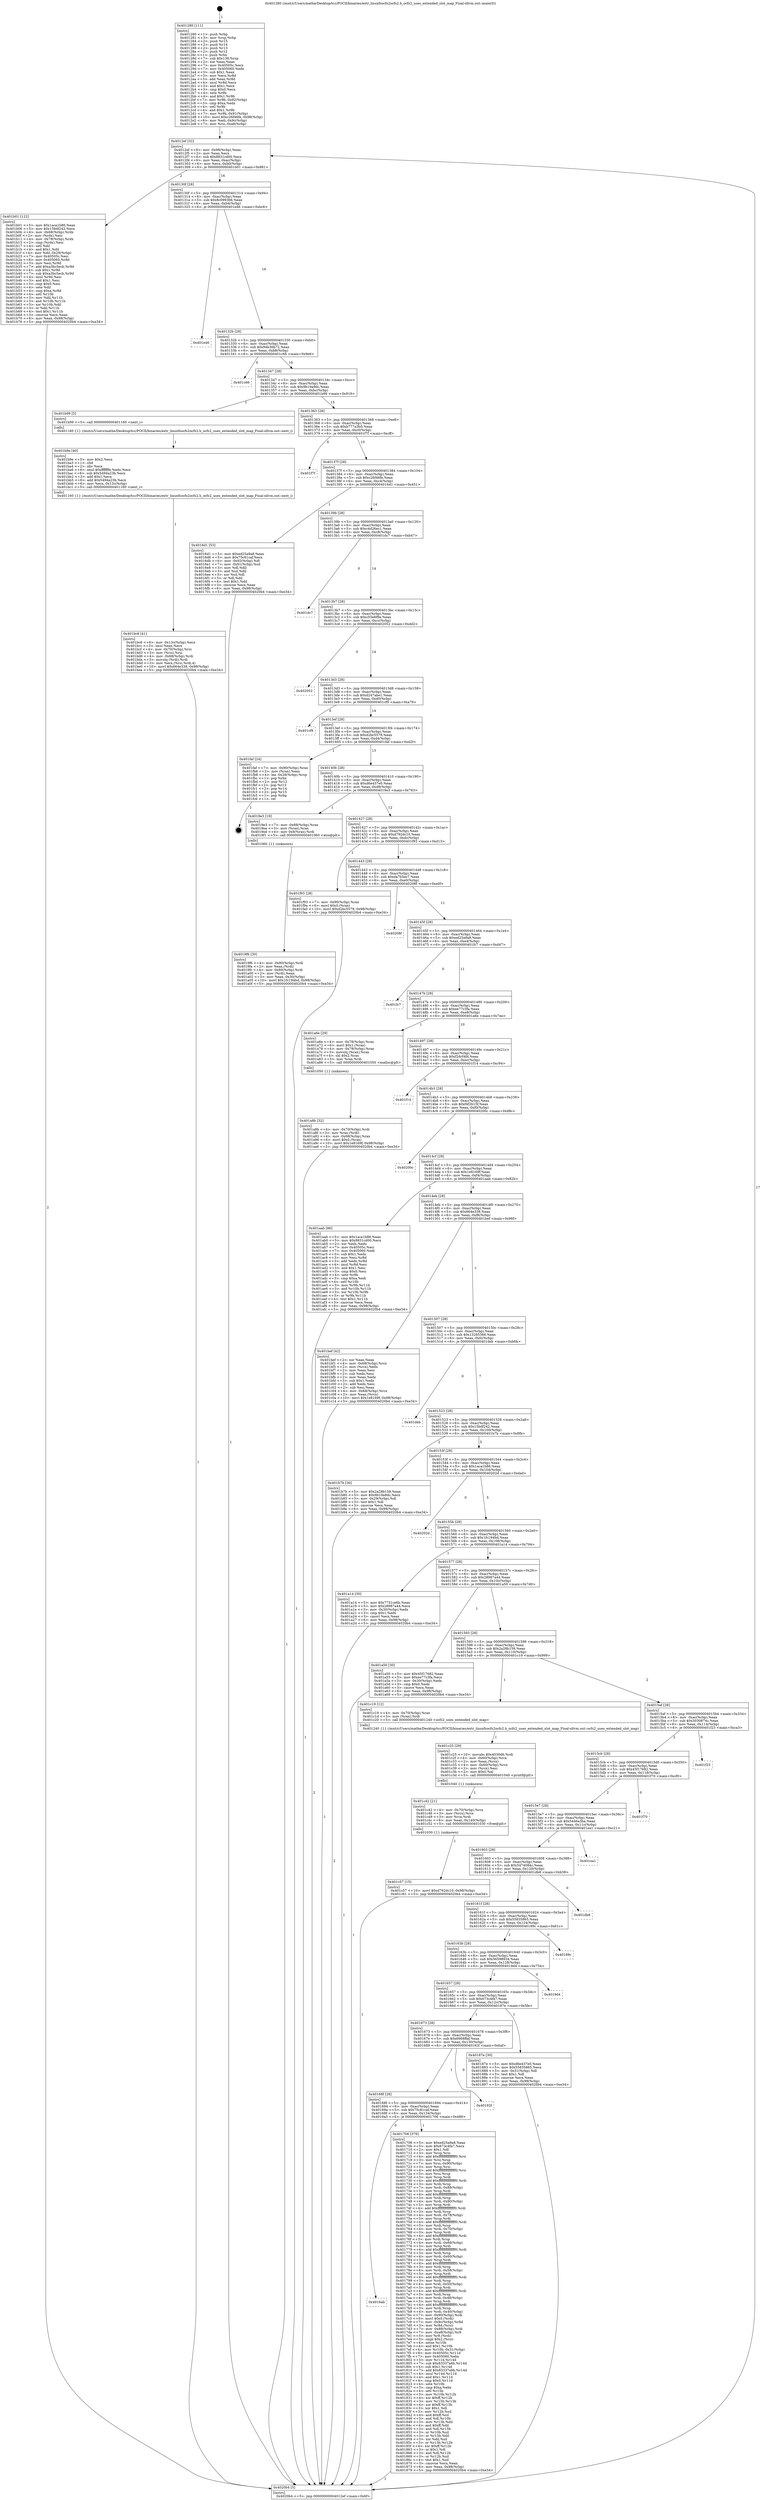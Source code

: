 digraph "0x401280" {
  label = "0x401280 (/mnt/c/Users/mathe/Desktop/tcc/POCII/binaries/extr_linuxfsocfs2ocfs2.h_ocfs2_uses_extended_slot_map_Final-ollvm.out::main(0))"
  labelloc = "t"
  node[shape=record]

  Entry [label="",width=0.3,height=0.3,shape=circle,fillcolor=black,style=filled]
  "0x4012ef" [label="{
     0x4012ef [32]\l
     | [instrs]\l
     &nbsp;&nbsp;0x4012ef \<+6\>: mov -0x98(%rbp),%eax\l
     &nbsp;&nbsp;0x4012f5 \<+2\>: mov %eax,%ecx\l
     &nbsp;&nbsp;0x4012f7 \<+6\>: sub $0x8831cd00,%ecx\l
     &nbsp;&nbsp;0x4012fd \<+6\>: mov %eax,-0xac(%rbp)\l
     &nbsp;&nbsp;0x401303 \<+6\>: mov %ecx,-0xb0(%rbp)\l
     &nbsp;&nbsp;0x401309 \<+6\>: je 0000000000401b01 \<main+0x881\>\l
  }"]
  "0x401b01" [label="{
     0x401b01 [122]\l
     | [instrs]\l
     &nbsp;&nbsp;0x401b01 \<+5\>: mov $0x1aca1b86,%eax\l
     &nbsp;&nbsp;0x401b06 \<+5\>: mov $0x15bdf242,%ecx\l
     &nbsp;&nbsp;0x401b0b \<+4\>: mov -0x68(%rbp),%rdx\l
     &nbsp;&nbsp;0x401b0f \<+2\>: mov (%rdx),%esi\l
     &nbsp;&nbsp;0x401b11 \<+4\>: mov -0x78(%rbp),%rdx\l
     &nbsp;&nbsp;0x401b15 \<+2\>: cmp (%rdx),%esi\l
     &nbsp;&nbsp;0x401b17 \<+4\>: setl %dil\l
     &nbsp;&nbsp;0x401b1b \<+4\>: and $0x1,%dil\l
     &nbsp;&nbsp;0x401b1f \<+4\>: mov %dil,-0x29(%rbp)\l
     &nbsp;&nbsp;0x401b23 \<+7\>: mov 0x40505c,%esi\l
     &nbsp;&nbsp;0x401b2a \<+8\>: mov 0x405060,%r8d\l
     &nbsp;&nbsp;0x401b32 \<+3\>: mov %esi,%r9d\l
     &nbsp;&nbsp;0x401b35 \<+7\>: add $0xa3bc5ecb,%r9d\l
     &nbsp;&nbsp;0x401b3c \<+4\>: sub $0x1,%r9d\l
     &nbsp;&nbsp;0x401b40 \<+7\>: sub $0xa3bc5ecb,%r9d\l
     &nbsp;&nbsp;0x401b47 \<+4\>: imul %r9d,%esi\l
     &nbsp;&nbsp;0x401b4b \<+3\>: and $0x1,%esi\l
     &nbsp;&nbsp;0x401b4e \<+3\>: cmp $0x0,%esi\l
     &nbsp;&nbsp;0x401b51 \<+4\>: sete %dil\l
     &nbsp;&nbsp;0x401b55 \<+4\>: cmp $0xa,%r8d\l
     &nbsp;&nbsp;0x401b59 \<+4\>: setl %r10b\l
     &nbsp;&nbsp;0x401b5d \<+3\>: mov %dil,%r11b\l
     &nbsp;&nbsp;0x401b60 \<+3\>: and %r10b,%r11b\l
     &nbsp;&nbsp;0x401b63 \<+3\>: xor %r10b,%dil\l
     &nbsp;&nbsp;0x401b66 \<+3\>: or %dil,%r11b\l
     &nbsp;&nbsp;0x401b69 \<+4\>: test $0x1,%r11b\l
     &nbsp;&nbsp;0x401b6d \<+3\>: cmovne %ecx,%eax\l
     &nbsp;&nbsp;0x401b70 \<+6\>: mov %eax,-0x98(%rbp)\l
     &nbsp;&nbsp;0x401b76 \<+5\>: jmp 00000000004020b4 \<main+0xe34\>\l
  }"]
  "0x40130f" [label="{
     0x40130f [28]\l
     | [instrs]\l
     &nbsp;&nbsp;0x40130f \<+5\>: jmp 0000000000401314 \<main+0x94\>\l
     &nbsp;&nbsp;0x401314 \<+6\>: mov -0xac(%rbp),%eax\l
     &nbsp;&nbsp;0x40131a \<+5\>: sub $0x8c099366,%eax\l
     &nbsp;&nbsp;0x40131f \<+6\>: mov %eax,-0xb4(%rbp)\l
     &nbsp;&nbsp;0x401325 \<+6\>: je 0000000000401e46 \<main+0xbc6\>\l
  }"]
  Exit [label="",width=0.3,height=0.3,shape=circle,fillcolor=black,style=filled,peripheries=2]
  "0x401e46" [label="{
     0x401e46\l
  }", style=dashed]
  "0x40132b" [label="{
     0x40132b [28]\l
     | [instrs]\l
     &nbsp;&nbsp;0x40132b \<+5\>: jmp 0000000000401330 \<main+0xb0\>\l
     &nbsp;&nbsp;0x401330 \<+6\>: mov -0xac(%rbp),%eax\l
     &nbsp;&nbsp;0x401336 \<+5\>: sub $0x94b36b72,%eax\l
     &nbsp;&nbsp;0x40133b \<+6\>: mov %eax,-0xb8(%rbp)\l
     &nbsp;&nbsp;0x401341 \<+6\>: je 0000000000401c66 \<main+0x9e6\>\l
  }"]
  "0x401c57" [label="{
     0x401c57 [15]\l
     | [instrs]\l
     &nbsp;&nbsp;0x401c57 \<+10\>: movl $0xd792dc10,-0x98(%rbp)\l
     &nbsp;&nbsp;0x401c61 \<+5\>: jmp 00000000004020b4 \<main+0xe34\>\l
  }"]
  "0x401c66" [label="{
     0x401c66\l
  }", style=dashed]
  "0x401347" [label="{
     0x401347 [28]\l
     | [instrs]\l
     &nbsp;&nbsp;0x401347 \<+5\>: jmp 000000000040134c \<main+0xcc\>\l
     &nbsp;&nbsp;0x40134c \<+6\>: mov -0xac(%rbp),%eax\l
     &nbsp;&nbsp;0x401352 \<+5\>: sub $0x9b19a9dc,%eax\l
     &nbsp;&nbsp;0x401357 \<+6\>: mov %eax,-0xbc(%rbp)\l
     &nbsp;&nbsp;0x40135d \<+6\>: je 0000000000401b99 \<main+0x919\>\l
  }"]
  "0x401c42" [label="{
     0x401c42 [21]\l
     | [instrs]\l
     &nbsp;&nbsp;0x401c42 \<+4\>: mov -0x70(%rbp),%rcx\l
     &nbsp;&nbsp;0x401c46 \<+3\>: mov (%rcx),%rcx\l
     &nbsp;&nbsp;0x401c49 \<+3\>: mov %rcx,%rdi\l
     &nbsp;&nbsp;0x401c4c \<+6\>: mov %eax,-0x140(%rbp)\l
     &nbsp;&nbsp;0x401c52 \<+5\>: call 0000000000401030 \<free@plt\>\l
     | [calls]\l
     &nbsp;&nbsp;0x401030 \{1\} (unknown)\l
  }"]
  "0x401b99" [label="{
     0x401b99 [5]\l
     | [instrs]\l
     &nbsp;&nbsp;0x401b99 \<+5\>: call 0000000000401160 \<next_i\>\l
     | [calls]\l
     &nbsp;&nbsp;0x401160 \{1\} (/mnt/c/Users/mathe/Desktop/tcc/POCII/binaries/extr_linuxfsocfs2ocfs2.h_ocfs2_uses_extended_slot_map_Final-ollvm.out::next_i)\l
  }"]
  "0x401363" [label="{
     0x401363 [28]\l
     | [instrs]\l
     &nbsp;&nbsp;0x401363 \<+5\>: jmp 0000000000401368 \<main+0xe8\>\l
     &nbsp;&nbsp;0x401368 \<+6\>: mov -0xac(%rbp),%eax\l
     &nbsp;&nbsp;0x40136e \<+5\>: sub $0xb777a3b0,%eax\l
     &nbsp;&nbsp;0x401373 \<+6\>: mov %eax,-0xc0(%rbp)\l
     &nbsp;&nbsp;0x401379 \<+6\>: je 0000000000401f7f \<main+0xcff\>\l
  }"]
  "0x401c25" [label="{
     0x401c25 [29]\l
     | [instrs]\l
     &nbsp;&nbsp;0x401c25 \<+10\>: movabs $0x4030d6,%rdi\l
     &nbsp;&nbsp;0x401c2f \<+4\>: mov -0x60(%rbp),%rcx\l
     &nbsp;&nbsp;0x401c33 \<+2\>: mov %eax,(%rcx)\l
     &nbsp;&nbsp;0x401c35 \<+4\>: mov -0x60(%rbp),%rcx\l
     &nbsp;&nbsp;0x401c39 \<+2\>: mov (%rcx),%esi\l
     &nbsp;&nbsp;0x401c3b \<+2\>: mov $0x0,%al\l
     &nbsp;&nbsp;0x401c3d \<+5\>: call 0000000000401040 \<printf@plt\>\l
     | [calls]\l
     &nbsp;&nbsp;0x401040 \{1\} (unknown)\l
  }"]
  "0x401f7f" [label="{
     0x401f7f\l
  }", style=dashed]
  "0x40137f" [label="{
     0x40137f [28]\l
     | [instrs]\l
     &nbsp;&nbsp;0x40137f \<+5\>: jmp 0000000000401384 \<main+0x104\>\l
     &nbsp;&nbsp;0x401384 \<+6\>: mov -0xac(%rbp),%eax\l
     &nbsp;&nbsp;0x40138a \<+5\>: sub $0xc26f46fe,%eax\l
     &nbsp;&nbsp;0x40138f \<+6\>: mov %eax,-0xc4(%rbp)\l
     &nbsp;&nbsp;0x401395 \<+6\>: je 00000000004016d1 \<main+0x451\>\l
  }"]
  "0x401bc6" [label="{
     0x401bc6 [41]\l
     | [instrs]\l
     &nbsp;&nbsp;0x401bc6 \<+6\>: mov -0x13c(%rbp),%ecx\l
     &nbsp;&nbsp;0x401bcc \<+3\>: imul %eax,%ecx\l
     &nbsp;&nbsp;0x401bcf \<+4\>: mov -0x70(%rbp),%rsi\l
     &nbsp;&nbsp;0x401bd3 \<+3\>: mov (%rsi),%rsi\l
     &nbsp;&nbsp;0x401bd6 \<+4\>: mov -0x68(%rbp),%rdi\l
     &nbsp;&nbsp;0x401bda \<+3\>: movslq (%rdi),%rdi\l
     &nbsp;&nbsp;0x401bdd \<+3\>: mov %ecx,(%rsi,%rdi,4)\l
     &nbsp;&nbsp;0x401be0 \<+10\>: movl $0x664e338,-0x98(%rbp)\l
     &nbsp;&nbsp;0x401bea \<+5\>: jmp 00000000004020b4 \<main+0xe34\>\l
  }"]
  "0x4016d1" [label="{
     0x4016d1 [53]\l
     | [instrs]\l
     &nbsp;&nbsp;0x4016d1 \<+5\>: mov $0xed25a9a8,%eax\l
     &nbsp;&nbsp;0x4016d6 \<+5\>: mov $0x75c81caf,%ecx\l
     &nbsp;&nbsp;0x4016db \<+6\>: mov -0x92(%rbp),%dl\l
     &nbsp;&nbsp;0x4016e1 \<+7\>: mov -0x91(%rbp),%sil\l
     &nbsp;&nbsp;0x4016e8 \<+3\>: mov %dl,%dil\l
     &nbsp;&nbsp;0x4016eb \<+3\>: and %sil,%dil\l
     &nbsp;&nbsp;0x4016ee \<+3\>: xor %sil,%dl\l
     &nbsp;&nbsp;0x4016f1 \<+3\>: or %dl,%dil\l
     &nbsp;&nbsp;0x4016f4 \<+4\>: test $0x1,%dil\l
     &nbsp;&nbsp;0x4016f8 \<+3\>: cmovne %ecx,%eax\l
     &nbsp;&nbsp;0x4016fb \<+6\>: mov %eax,-0x98(%rbp)\l
     &nbsp;&nbsp;0x401701 \<+5\>: jmp 00000000004020b4 \<main+0xe34\>\l
  }"]
  "0x40139b" [label="{
     0x40139b [28]\l
     | [instrs]\l
     &nbsp;&nbsp;0x40139b \<+5\>: jmp 00000000004013a0 \<main+0x120\>\l
     &nbsp;&nbsp;0x4013a0 \<+6\>: mov -0xac(%rbp),%eax\l
     &nbsp;&nbsp;0x4013a6 \<+5\>: sub $0xc4d26ec1,%eax\l
     &nbsp;&nbsp;0x4013ab \<+6\>: mov %eax,-0xc8(%rbp)\l
     &nbsp;&nbsp;0x4013b1 \<+6\>: je 0000000000401dc7 \<main+0xb47\>\l
  }"]
  "0x4020b4" [label="{
     0x4020b4 [5]\l
     | [instrs]\l
     &nbsp;&nbsp;0x4020b4 \<+5\>: jmp 00000000004012ef \<main+0x6f\>\l
  }"]
  "0x401280" [label="{
     0x401280 [111]\l
     | [instrs]\l
     &nbsp;&nbsp;0x401280 \<+1\>: push %rbp\l
     &nbsp;&nbsp;0x401281 \<+3\>: mov %rsp,%rbp\l
     &nbsp;&nbsp;0x401284 \<+2\>: push %r15\l
     &nbsp;&nbsp;0x401286 \<+2\>: push %r14\l
     &nbsp;&nbsp;0x401288 \<+2\>: push %r13\l
     &nbsp;&nbsp;0x40128a \<+2\>: push %r12\l
     &nbsp;&nbsp;0x40128c \<+1\>: push %rbx\l
     &nbsp;&nbsp;0x40128d \<+7\>: sub $0x138,%rsp\l
     &nbsp;&nbsp;0x401294 \<+2\>: xor %eax,%eax\l
     &nbsp;&nbsp;0x401296 \<+7\>: mov 0x40505c,%ecx\l
     &nbsp;&nbsp;0x40129d \<+7\>: mov 0x405060,%edx\l
     &nbsp;&nbsp;0x4012a4 \<+3\>: sub $0x1,%eax\l
     &nbsp;&nbsp;0x4012a7 \<+3\>: mov %ecx,%r8d\l
     &nbsp;&nbsp;0x4012aa \<+3\>: add %eax,%r8d\l
     &nbsp;&nbsp;0x4012ad \<+4\>: imul %r8d,%ecx\l
     &nbsp;&nbsp;0x4012b1 \<+3\>: and $0x1,%ecx\l
     &nbsp;&nbsp;0x4012b4 \<+3\>: cmp $0x0,%ecx\l
     &nbsp;&nbsp;0x4012b7 \<+4\>: sete %r9b\l
     &nbsp;&nbsp;0x4012bb \<+4\>: and $0x1,%r9b\l
     &nbsp;&nbsp;0x4012bf \<+7\>: mov %r9b,-0x92(%rbp)\l
     &nbsp;&nbsp;0x4012c6 \<+3\>: cmp $0xa,%edx\l
     &nbsp;&nbsp;0x4012c9 \<+4\>: setl %r9b\l
     &nbsp;&nbsp;0x4012cd \<+4\>: and $0x1,%r9b\l
     &nbsp;&nbsp;0x4012d1 \<+7\>: mov %r9b,-0x91(%rbp)\l
     &nbsp;&nbsp;0x4012d8 \<+10\>: movl $0xc26f46fe,-0x98(%rbp)\l
     &nbsp;&nbsp;0x4012e2 \<+6\>: mov %edi,-0x9c(%rbp)\l
     &nbsp;&nbsp;0x4012e8 \<+7\>: mov %rsi,-0xa8(%rbp)\l
  }"]
  "0x401b9e" [label="{
     0x401b9e [40]\l
     | [instrs]\l
     &nbsp;&nbsp;0x401b9e \<+5\>: mov $0x2,%ecx\l
     &nbsp;&nbsp;0x401ba3 \<+1\>: cltd\l
     &nbsp;&nbsp;0x401ba4 \<+2\>: idiv %ecx\l
     &nbsp;&nbsp;0x401ba6 \<+6\>: imul $0xfffffffe,%edx,%ecx\l
     &nbsp;&nbsp;0x401bac \<+6\>: sub $0x5494a23b,%ecx\l
     &nbsp;&nbsp;0x401bb2 \<+3\>: add $0x1,%ecx\l
     &nbsp;&nbsp;0x401bb5 \<+6\>: add $0x5494a23b,%ecx\l
     &nbsp;&nbsp;0x401bbb \<+6\>: mov %ecx,-0x13c(%rbp)\l
     &nbsp;&nbsp;0x401bc1 \<+5\>: call 0000000000401160 \<next_i\>\l
     | [calls]\l
     &nbsp;&nbsp;0x401160 \{1\} (/mnt/c/Users/mathe/Desktop/tcc/POCII/binaries/extr_linuxfsocfs2ocfs2.h_ocfs2_uses_extended_slot_map_Final-ollvm.out::next_i)\l
  }"]
  "0x401dc7" [label="{
     0x401dc7\l
  }", style=dashed]
  "0x4013b7" [label="{
     0x4013b7 [28]\l
     | [instrs]\l
     &nbsp;&nbsp;0x4013b7 \<+5\>: jmp 00000000004013bc \<main+0x13c\>\l
     &nbsp;&nbsp;0x4013bc \<+6\>: mov -0xac(%rbp),%eax\l
     &nbsp;&nbsp;0x4013c2 \<+5\>: sub $0xc55e6f9e,%eax\l
     &nbsp;&nbsp;0x4013c7 \<+6\>: mov %eax,-0xcc(%rbp)\l
     &nbsp;&nbsp;0x4013cd \<+6\>: je 0000000000402052 \<main+0xdd2\>\l
  }"]
  "0x401a8b" [label="{
     0x401a8b [32]\l
     | [instrs]\l
     &nbsp;&nbsp;0x401a8b \<+4\>: mov -0x70(%rbp),%rdi\l
     &nbsp;&nbsp;0x401a8f \<+3\>: mov %rax,(%rdi)\l
     &nbsp;&nbsp;0x401a92 \<+4\>: mov -0x68(%rbp),%rax\l
     &nbsp;&nbsp;0x401a96 \<+6\>: movl $0x0,(%rax)\l
     &nbsp;&nbsp;0x401a9c \<+10\>: movl $0x1e8169f,-0x98(%rbp)\l
     &nbsp;&nbsp;0x401aa6 \<+5\>: jmp 00000000004020b4 \<main+0xe34\>\l
  }"]
  "0x402052" [label="{
     0x402052\l
  }", style=dashed]
  "0x4013d3" [label="{
     0x4013d3 [28]\l
     | [instrs]\l
     &nbsp;&nbsp;0x4013d3 \<+5\>: jmp 00000000004013d8 \<main+0x158\>\l
     &nbsp;&nbsp;0x4013d8 \<+6\>: mov -0xac(%rbp),%eax\l
     &nbsp;&nbsp;0x4013de \<+5\>: sub $0xd247abe1,%eax\l
     &nbsp;&nbsp;0x4013e3 \<+6\>: mov %eax,-0xd0(%rbp)\l
     &nbsp;&nbsp;0x4013e9 \<+6\>: je 0000000000401cf9 \<main+0xa79\>\l
  }"]
  "0x4019f6" [label="{
     0x4019f6 [30]\l
     | [instrs]\l
     &nbsp;&nbsp;0x4019f6 \<+4\>: mov -0x80(%rbp),%rdi\l
     &nbsp;&nbsp;0x4019fa \<+2\>: mov %eax,(%rdi)\l
     &nbsp;&nbsp;0x4019fc \<+4\>: mov -0x80(%rbp),%rdi\l
     &nbsp;&nbsp;0x401a00 \<+2\>: mov (%rdi),%eax\l
     &nbsp;&nbsp;0x401a02 \<+3\>: mov %eax,-0x30(%rbp)\l
     &nbsp;&nbsp;0x401a05 \<+10\>: movl $0x1fc194bd,-0x98(%rbp)\l
     &nbsp;&nbsp;0x401a0f \<+5\>: jmp 00000000004020b4 \<main+0xe34\>\l
  }"]
  "0x401cf9" [label="{
     0x401cf9\l
  }", style=dashed]
  "0x4013ef" [label="{
     0x4013ef [28]\l
     | [instrs]\l
     &nbsp;&nbsp;0x4013ef \<+5\>: jmp 00000000004013f4 \<main+0x174\>\l
     &nbsp;&nbsp;0x4013f4 \<+6\>: mov -0xac(%rbp),%eax\l
     &nbsp;&nbsp;0x4013fa \<+5\>: sub $0xd2bc5579,%eax\l
     &nbsp;&nbsp;0x4013ff \<+6\>: mov %eax,-0xd4(%rbp)\l
     &nbsp;&nbsp;0x401405 \<+6\>: je 0000000000401faf \<main+0xd2f\>\l
  }"]
  "0x4016ab" [label="{
     0x4016ab\l
  }", style=dashed]
  "0x401faf" [label="{
     0x401faf [24]\l
     | [instrs]\l
     &nbsp;&nbsp;0x401faf \<+7\>: mov -0x90(%rbp),%rax\l
     &nbsp;&nbsp;0x401fb6 \<+2\>: mov (%rax),%eax\l
     &nbsp;&nbsp;0x401fb8 \<+4\>: lea -0x28(%rbp),%rsp\l
     &nbsp;&nbsp;0x401fbc \<+1\>: pop %rbx\l
     &nbsp;&nbsp;0x401fbd \<+2\>: pop %r12\l
     &nbsp;&nbsp;0x401fbf \<+2\>: pop %r13\l
     &nbsp;&nbsp;0x401fc1 \<+2\>: pop %r14\l
     &nbsp;&nbsp;0x401fc3 \<+2\>: pop %r15\l
     &nbsp;&nbsp;0x401fc5 \<+1\>: pop %rbp\l
     &nbsp;&nbsp;0x401fc6 \<+1\>: ret\l
  }"]
  "0x40140b" [label="{
     0x40140b [28]\l
     | [instrs]\l
     &nbsp;&nbsp;0x40140b \<+5\>: jmp 0000000000401410 \<main+0x190\>\l
     &nbsp;&nbsp;0x401410 \<+6\>: mov -0xac(%rbp),%eax\l
     &nbsp;&nbsp;0x401416 \<+5\>: sub $0xd6e437e0,%eax\l
     &nbsp;&nbsp;0x40141b \<+6\>: mov %eax,-0xd8(%rbp)\l
     &nbsp;&nbsp;0x401421 \<+6\>: je 00000000004019e3 \<main+0x763\>\l
  }"]
  "0x401706" [label="{
     0x401706 [376]\l
     | [instrs]\l
     &nbsp;&nbsp;0x401706 \<+5\>: mov $0xed25a9a8,%eax\l
     &nbsp;&nbsp;0x40170b \<+5\>: mov $0x673c4fa7,%ecx\l
     &nbsp;&nbsp;0x401710 \<+2\>: mov $0x1,%dl\l
     &nbsp;&nbsp;0x401712 \<+3\>: mov %rsp,%rsi\l
     &nbsp;&nbsp;0x401715 \<+4\>: add $0xfffffffffffffff0,%rsi\l
     &nbsp;&nbsp;0x401719 \<+3\>: mov %rsi,%rsp\l
     &nbsp;&nbsp;0x40171c \<+7\>: mov %rsi,-0x90(%rbp)\l
     &nbsp;&nbsp;0x401723 \<+3\>: mov %rsp,%rsi\l
     &nbsp;&nbsp;0x401726 \<+4\>: add $0xfffffffffffffff0,%rsi\l
     &nbsp;&nbsp;0x40172a \<+3\>: mov %rsi,%rsp\l
     &nbsp;&nbsp;0x40172d \<+3\>: mov %rsp,%rdi\l
     &nbsp;&nbsp;0x401730 \<+4\>: add $0xfffffffffffffff0,%rdi\l
     &nbsp;&nbsp;0x401734 \<+3\>: mov %rdi,%rsp\l
     &nbsp;&nbsp;0x401737 \<+7\>: mov %rdi,-0x88(%rbp)\l
     &nbsp;&nbsp;0x40173e \<+3\>: mov %rsp,%rdi\l
     &nbsp;&nbsp;0x401741 \<+4\>: add $0xfffffffffffffff0,%rdi\l
     &nbsp;&nbsp;0x401745 \<+3\>: mov %rdi,%rsp\l
     &nbsp;&nbsp;0x401748 \<+4\>: mov %rdi,-0x80(%rbp)\l
     &nbsp;&nbsp;0x40174c \<+3\>: mov %rsp,%rdi\l
     &nbsp;&nbsp;0x40174f \<+4\>: add $0xfffffffffffffff0,%rdi\l
     &nbsp;&nbsp;0x401753 \<+3\>: mov %rdi,%rsp\l
     &nbsp;&nbsp;0x401756 \<+4\>: mov %rdi,-0x78(%rbp)\l
     &nbsp;&nbsp;0x40175a \<+3\>: mov %rsp,%rdi\l
     &nbsp;&nbsp;0x40175d \<+4\>: add $0xfffffffffffffff0,%rdi\l
     &nbsp;&nbsp;0x401761 \<+3\>: mov %rdi,%rsp\l
     &nbsp;&nbsp;0x401764 \<+4\>: mov %rdi,-0x70(%rbp)\l
     &nbsp;&nbsp;0x401768 \<+3\>: mov %rsp,%rdi\l
     &nbsp;&nbsp;0x40176b \<+4\>: add $0xfffffffffffffff0,%rdi\l
     &nbsp;&nbsp;0x40176f \<+3\>: mov %rdi,%rsp\l
     &nbsp;&nbsp;0x401772 \<+4\>: mov %rdi,-0x68(%rbp)\l
     &nbsp;&nbsp;0x401776 \<+3\>: mov %rsp,%rdi\l
     &nbsp;&nbsp;0x401779 \<+4\>: add $0xfffffffffffffff0,%rdi\l
     &nbsp;&nbsp;0x40177d \<+3\>: mov %rdi,%rsp\l
     &nbsp;&nbsp;0x401780 \<+4\>: mov %rdi,-0x60(%rbp)\l
     &nbsp;&nbsp;0x401784 \<+3\>: mov %rsp,%rdi\l
     &nbsp;&nbsp;0x401787 \<+4\>: add $0xfffffffffffffff0,%rdi\l
     &nbsp;&nbsp;0x40178b \<+3\>: mov %rdi,%rsp\l
     &nbsp;&nbsp;0x40178e \<+4\>: mov %rdi,-0x58(%rbp)\l
     &nbsp;&nbsp;0x401792 \<+3\>: mov %rsp,%rdi\l
     &nbsp;&nbsp;0x401795 \<+4\>: add $0xfffffffffffffff0,%rdi\l
     &nbsp;&nbsp;0x401799 \<+3\>: mov %rdi,%rsp\l
     &nbsp;&nbsp;0x40179c \<+4\>: mov %rdi,-0x50(%rbp)\l
     &nbsp;&nbsp;0x4017a0 \<+3\>: mov %rsp,%rdi\l
     &nbsp;&nbsp;0x4017a3 \<+4\>: add $0xfffffffffffffff0,%rdi\l
     &nbsp;&nbsp;0x4017a7 \<+3\>: mov %rdi,%rsp\l
     &nbsp;&nbsp;0x4017aa \<+4\>: mov %rdi,-0x48(%rbp)\l
     &nbsp;&nbsp;0x4017ae \<+3\>: mov %rsp,%rdi\l
     &nbsp;&nbsp;0x4017b1 \<+4\>: add $0xfffffffffffffff0,%rdi\l
     &nbsp;&nbsp;0x4017b5 \<+3\>: mov %rdi,%rsp\l
     &nbsp;&nbsp;0x4017b8 \<+4\>: mov %rdi,-0x40(%rbp)\l
     &nbsp;&nbsp;0x4017bc \<+7\>: mov -0x90(%rbp),%rdi\l
     &nbsp;&nbsp;0x4017c3 \<+6\>: movl $0x0,(%rdi)\l
     &nbsp;&nbsp;0x4017c9 \<+7\>: mov -0x9c(%rbp),%r8d\l
     &nbsp;&nbsp;0x4017d0 \<+3\>: mov %r8d,(%rsi)\l
     &nbsp;&nbsp;0x4017d3 \<+7\>: mov -0x88(%rbp),%rdi\l
     &nbsp;&nbsp;0x4017da \<+7\>: mov -0xa8(%rbp),%r9\l
     &nbsp;&nbsp;0x4017e1 \<+3\>: mov %r9,(%rdi)\l
     &nbsp;&nbsp;0x4017e4 \<+3\>: cmpl $0x2,(%rsi)\l
     &nbsp;&nbsp;0x4017e7 \<+4\>: setne %r10b\l
     &nbsp;&nbsp;0x4017eb \<+4\>: and $0x1,%r10b\l
     &nbsp;&nbsp;0x4017ef \<+4\>: mov %r10b,-0x31(%rbp)\l
     &nbsp;&nbsp;0x4017f3 \<+8\>: mov 0x40505c,%r11d\l
     &nbsp;&nbsp;0x4017fb \<+7\>: mov 0x405060,%ebx\l
     &nbsp;&nbsp;0x401802 \<+3\>: mov %r11d,%r14d\l
     &nbsp;&nbsp;0x401805 \<+7\>: sub $0x83337a6b,%r14d\l
     &nbsp;&nbsp;0x40180c \<+4\>: sub $0x1,%r14d\l
     &nbsp;&nbsp;0x401810 \<+7\>: add $0x83337a6b,%r14d\l
     &nbsp;&nbsp;0x401817 \<+4\>: imul %r14d,%r11d\l
     &nbsp;&nbsp;0x40181b \<+4\>: and $0x1,%r11d\l
     &nbsp;&nbsp;0x40181f \<+4\>: cmp $0x0,%r11d\l
     &nbsp;&nbsp;0x401823 \<+4\>: sete %r10b\l
     &nbsp;&nbsp;0x401827 \<+3\>: cmp $0xa,%ebx\l
     &nbsp;&nbsp;0x40182a \<+4\>: setl %r15b\l
     &nbsp;&nbsp;0x40182e \<+3\>: mov %r10b,%r12b\l
     &nbsp;&nbsp;0x401831 \<+4\>: xor $0xff,%r12b\l
     &nbsp;&nbsp;0x401835 \<+3\>: mov %r15b,%r13b\l
     &nbsp;&nbsp;0x401838 \<+4\>: xor $0xff,%r13b\l
     &nbsp;&nbsp;0x40183c \<+3\>: xor $0x1,%dl\l
     &nbsp;&nbsp;0x40183f \<+3\>: mov %r12b,%sil\l
     &nbsp;&nbsp;0x401842 \<+4\>: and $0xff,%sil\l
     &nbsp;&nbsp;0x401846 \<+3\>: and %dl,%r10b\l
     &nbsp;&nbsp;0x401849 \<+3\>: mov %r13b,%dil\l
     &nbsp;&nbsp;0x40184c \<+4\>: and $0xff,%dil\l
     &nbsp;&nbsp;0x401850 \<+3\>: and %dl,%r15b\l
     &nbsp;&nbsp;0x401853 \<+3\>: or %r10b,%sil\l
     &nbsp;&nbsp;0x401856 \<+3\>: or %r15b,%dil\l
     &nbsp;&nbsp;0x401859 \<+3\>: xor %dil,%sil\l
     &nbsp;&nbsp;0x40185c \<+3\>: or %r13b,%r12b\l
     &nbsp;&nbsp;0x40185f \<+4\>: xor $0xff,%r12b\l
     &nbsp;&nbsp;0x401863 \<+3\>: or $0x1,%dl\l
     &nbsp;&nbsp;0x401866 \<+3\>: and %dl,%r12b\l
     &nbsp;&nbsp;0x401869 \<+3\>: or %r12b,%sil\l
     &nbsp;&nbsp;0x40186c \<+4\>: test $0x1,%sil\l
     &nbsp;&nbsp;0x401870 \<+3\>: cmovne %ecx,%eax\l
     &nbsp;&nbsp;0x401873 \<+6\>: mov %eax,-0x98(%rbp)\l
     &nbsp;&nbsp;0x401879 \<+5\>: jmp 00000000004020b4 \<main+0xe34\>\l
  }"]
  "0x4019e3" [label="{
     0x4019e3 [19]\l
     | [instrs]\l
     &nbsp;&nbsp;0x4019e3 \<+7\>: mov -0x88(%rbp),%rax\l
     &nbsp;&nbsp;0x4019ea \<+3\>: mov (%rax),%rax\l
     &nbsp;&nbsp;0x4019ed \<+4\>: mov 0x8(%rax),%rdi\l
     &nbsp;&nbsp;0x4019f1 \<+5\>: call 0000000000401060 \<atoi@plt\>\l
     | [calls]\l
     &nbsp;&nbsp;0x401060 \{1\} (unknown)\l
  }"]
  "0x401427" [label="{
     0x401427 [28]\l
     | [instrs]\l
     &nbsp;&nbsp;0x401427 \<+5\>: jmp 000000000040142c \<main+0x1ac\>\l
     &nbsp;&nbsp;0x40142c \<+6\>: mov -0xac(%rbp),%eax\l
     &nbsp;&nbsp;0x401432 \<+5\>: sub $0xd792dc10,%eax\l
     &nbsp;&nbsp;0x401437 \<+6\>: mov %eax,-0xdc(%rbp)\l
     &nbsp;&nbsp;0x40143d \<+6\>: je 0000000000401f93 \<main+0xd13\>\l
  }"]
  "0x40168f" [label="{
     0x40168f [28]\l
     | [instrs]\l
     &nbsp;&nbsp;0x40168f \<+5\>: jmp 0000000000401694 \<main+0x414\>\l
     &nbsp;&nbsp;0x401694 \<+6\>: mov -0xac(%rbp),%eax\l
     &nbsp;&nbsp;0x40169a \<+5\>: sub $0x75c81caf,%eax\l
     &nbsp;&nbsp;0x40169f \<+6\>: mov %eax,-0x134(%rbp)\l
     &nbsp;&nbsp;0x4016a5 \<+6\>: je 0000000000401706 \<main+0x486\>\l
  }"]
  "0x401f93" [label="{
     0x401f93 [28]\l
     | [instrs]\l
     &nbsp;&nbsp;0x401f93 \<+7\>: mov -0x90(%rbp),%rax\l
     &nbsp;&nbsp;0x401f9a \<+6\>: movl $0x0,(%rax)\l
     &nbsp;&nbsp;0x401fa0 \<+10\>: movl $0xd2bc5579,-0x98(%rbp)\l
     &nbsp;&nbsp;0x401faa \<+5\>: jmp 00000000004020b4 \<main+0xe34\>\l
  }"]
  "0x401443" [label="{
     0x401443 [28]\l
     | [instrs]\l
     &nbsp;&nbsp;0x401443 \<+5\>: jmp 0000000000401448 \<main+0x1c8\>\l
     &nbsp;&nbsp;0x401448 \<+6\>: mov -0xac(%rbp),%eax\l
     &nbsp;&nbsp;0x40144e \<+5\>: sub $0xda7b5ec7,%eax\l
     &nbsp;&nbsp;0x401453 \<+6\>: mov %eax,-0xe0(%rbp)\l
     &nbsp;&nbsp;0x401459 \<+6\>: je 000000000040208f \<main+0xe0f\>\l
  }"]
  "0x40192f" [label="{
     0x40192f\l
  }", style=dashed]
  "0x40208f" [label="{
     0x40208f\l
  }", style=dashed]
  "0x40145f" [label="{
     0x40145f [28]\l
     | [instrs]\l
     &nbsp;&nbsp;0x40145f \<+5\>: jmp 0000000000401464 \<main+0x1e4\>\l
     &nbsp;&nbsp;0x401464 \<+6\>: mov -0xac(%rbp),%eax\l
     &nbsp;&nbsp;0x40146a \<+5\>: sub $0xed25a9a8,%eax\l
     &nbsp;&nbsp;0x40146f \<+6\>: mov %eax,-0xe4(%rbp)\l
     &nbsp;&nbsp;0x401475 \<+6\>: je 0000000000401fc7 \<main+0xd47\>\l
  }"]
  "0x401673" [label="{
     0x401673 [28]\l
     | [instrs]\l
     &nbsp;&nbsp;0x401673 \<+5\>: jmp 0000000000401678 \<main+0x3f8\>\l
     &nbsp;&nbsp;0x401678 \<+6\>: mov -0xac(%rbp),%eax\l
     &nbsp;&nbsp;0x40167e \<+5\>: sub $0x6968ffaf,%eax\l
     &nbsp;&nbsp;0x401683 \<+6\>: mov %eax,-0x130(%rbp)\l
     &nbsp;&nbsp;0x401689 \<+6\>: je 000000000040192f \<main+0x6af\>\l
  }"]
  "0x401fc7" [label="{
     0x401fc7\l
  }", style=dashed]
  "0x40147b" [label="{
     0x40147b [28]\l
     | [instrs]\l
     &nbsp;&nbsp;0x40147b \<+5\>: jmp 0000000000401480 \<main+0x200\>\l
     &nbsp;&nbsp;0x401480 \<+6\>: mov -0xac(%rbp),%eax\l
     &nbsp;&nbsp;0x401486 \<+5\>: sub $0xee77c3fa,%eax\l
     &nbsp;&nbsp;0x40148b \<+6\>: mov %eax,-0xe8(%rbp)\l
     &nbsp;&nbsp;0x401491 \<+6\>: je 0000000000401a6e \<main+0x7ee\>\l
  }"]
  "0x40187e" [label="{
     0x40187e [30]\l
     | [instrs]\l
     &nbsp;&nbsp;0x40187e \<+5\>: mov $0xd6e437e0,%eax\l
     &nbsp;&nbsp;0x401883 \<+5\>: mov $0x55835865,%ecx\l
     &nbsp;&nbsp;0x401888 \<+3\>: mov -0x31(%rbp),%dl\l
     &nbsp;&nbsp;0x40188b \<+3\>: test $0x1,%dl\l
     &nbsp;&nbsp;0x40188e \<+3\>: cmovne %ecx,%eax\l
     &nbsp;&nbsp;0x401891 \<+6\>: mov %eax,-0x98(%rbp)\l
     &nbsp;&nbsp;0x401897 \<+5\>: jmp 00000000004020b4 \<main+0xe34\>\l
  }"]
  "0x401a6e" [label="{
     0x401a6e [29]\l
     | [instrs]\l
     &nbsp;&nbsp;0x401a6e \<+4\>: mov -0x78(%rbp),%rax\l
     &nbsp;&nbsp;0x401a72 \<+6\>: movl $0x1,(%rax)\l
     &nbsp;&nbsp;0x401a78 \<+4\>: mov -0x78(%rbp),%rax\l
     &nbsp;&nbsp;0x401a7c \<+3\>: movslq (%rax),%rax\l
     &nbsp;&nbsp;0x401a7f \<+4\>: shl $0x2,%rax\l
     &nbsp;&nbsp;0x401a83 \<+3\>: mov %rax,%rdi\l
     &nbsp;&nbsp;0x401a86 \<+5\>: call 0000000000401050 \<malloc@plt\>\l
     | [calls]\l
     &nbsp;&nbsp;0x401050 \{1\} (unknown)\l
  }"]
  "0x401497" [label="{
     0x401497 [28]\l
     | [instrs]\l
     &nbsp;&nbsp;0x401497 \<+5\>: jmp 000000000040149c \<main+0x21c\>\l
     &nbsp;&nbsp;0x40149c \<+6\>: mov -0xac(%rbp),%eax\l
     &nbsp;&nbsp;0x4014a2 \<+5\>: sub $0xf2dcf4fd,%eax\l
     &nbsp;&nbsp;0x4014a7 \<+6\>: mov %eax,-0xec(%rbp)\l
     &nbsp;&nbsp;0x4014ad \<+6\>: je 0000000000401f14 \<main+0xc94\>\l
  }"]
  "0x401657" [label="{
     0x401657 [28]\l
     | [instrs]\l
     &nbsp;&nbsp;0x401657 \<+5\>: jmp 000000000040165c \<main+0x3dc\>\l
     &nbsp;&nbsp;0x40165c \<+6\>: mov -0xac(%rbp),%eax\l
     &nbsp;&nbsp;0x401662 \<+5\>: sub $0x673c4fa7,%eax\l
     &nbsp;&nbsp;0x401667 \<+6\>: mov %eax,-0x12c(%rbp)\l
     &nbsp;&nbsp;0x40166d \<+6\>: je 000000000040187e \<main+0x5fe\>\l
  }"]
  "0x401f14" [label="{
     0x401f14\l
  }", style=dashed]
  "0x4014b3" [label="{
     0x4014b3 [28]\l
     | [instrs]\l
     &nbsp;&nbsp;0x4014b3 \<+5\>: jmp 00000000004014b8 \<main+0x238\>\l
     &nbsp;&nbsp;0x4014b8 \<+6\>: mov -0xac(%rbp),%eax\l
     &nbsp;&nbsp;0x4014be \<+5\>: sub $0xf4f2b15f,%eax\l
     &nbsp;&nbsp;0x4014c3 \<+6\>: mov %eax,-0xf0(%rbp)\l
     &nbsp;&nbsp;0x4014c9 \<+6\>: je 000000000040200c \<main+0xd8c\>\l
  }"]
  "0x4019d4" [label="{
     0x4019d4\l
  }", style=dashed]
  "0x40200c" [label="{
     0x40200c\l
  }", style=dashed]
  "0x4014cf" [label="{
     0x4014cf [28]\l
     | [instrs]\l
     &nbsp;&nbsp;0x4014cf \<+5\>: jmp 00000000004014d4 \<main+0x254\>\l
     &nbsp;&nbsp;0x4014d4 \<+6\>: mov -0xac(%rbp),%eax\l
     &nbsp;&nbsp;0x4014da \<+5\>: sub $0x1e8169f,%eax\l
     &nbsp;&nbsp;0x4014df \<+6\>: mov %eax,-0xf4(%rbp)\l
     &nbsp;&nbsp;0x4014e5 \<+6\>: je 0000000000401aab \<main+0x82b\>\l
  }"]
  "0x40163b" [label="{
     0x40163b [28]\l
     | [instrs]\l
     &nbsp;&nbsp;0x40163b \<+5\>: jmp 0000000000401640 \<main+0x3c0\>\l
     &nbsp;&nbsp;0x401640 \<+6\>: mov -0xac(%rbp),%eax\l
     &nbsp;&nbsp;0x401646 \<+5\>: sub $0x56598934,%eax\l
     &nbsp;&nbsp;0x40164b \<+6\>: mov %eax,-0x128(%rbp)\l
     &nbsp;&nbsp;0x401651 \<+6\>: je 00000000004019d4 \<main+0x754\>\l
  }"]
  "0x401aab" [label="{
     0x401aab [86]\l
     | [instrs]\l
     &nbsp;&nbsp;0x401aab \<+5\>: mov $0x1aca1b86,%eax\l
     &nbsp;&nbsp;0x401ab0 \<+5\>: mov $0x8831cd00,%ecx\l
     &nbsp;&nbsp;0x401ab5 \<+2\>: xor %edx,%edx\l
     &nbsp;&nbsp;0x401ab7 \<+7\>: mov 0x40505c,%esi\l
     &nbsp;&nbsp;0x401abe \<+7\>: mov 0x405060,%edi\l
     &nbsp;&nbsp;0x401ac5 \<+3\>: sub $0x1,%edx\l
     &nbsp;&nbsp;0x401ac8 \<+3\>: mov %esi,%r8d\l
     &nbsp;&nbsp;0x401acb \<+3\>: add %edx,%r8d\l
     &nbsp;&nbsp;0x401ace \<+4\>: imul %r8d,%esi\l
     &nbsp;&nbsp;0x401ad2 \<+3\>: and $0x1,%esi\l
     &nbsp;&nbsp;0x401ad5 \<+3\>: cmp $0x0,%esi\l
     &nbsp;&nbsp;0x401ad8 \<+4\>: sete %r9b\l
     &nbsp;&nbsp;0x401adc \<+3\>: cmp $0xa,%edi\l
     &nbsp;&nbsp;0x401adf \<+4\>: setl %r10b\l
     &nbsp;&nbsp;0x401ae3 \<+3\>: mov %r9b,%r11b\l
     &nbsp;&nbsp;0x401ae6 \<+3\>: and %r10b,%r11b\l
     &nbsp;&nbsp;0x401ae9 \<+3\>: xor %r10b,%r9b\l
     &nbsp;&nbsp;0x401aec \<+3\>: or %r9b,%r11b\l
     &nbsp;&nbsp;0x401aef \<+4\>: test $0x1,%r11b\l
     &nbsp;&nbsp;0x401af3 \<+3\>: cmovne %ecx,%eax\l
     &nbsp;&nbsp;0x401af6 \<+6\>: mov %eax,-0x98(%rbp)\l
     &nbsp;&nbsp;0x401afc \<+5\>: jmp 00000000004020b4 \<main+0xe34\>\l
  }"]
  "0x4014eb" [label="{
     0x4014eb [28]\l
     | [instrs]\l
     &nbsp;&nbsp;0x4014eb \<+5\>: jmp 00000000004014f0 \<main+0x270\>\l
     &nbsp;&nbsp;0x4014f0 \<+6\>: mov -0xac(%rbp),%eax\l
     &nbsp;&nbsp;0x4014f6 \<+5\>: sub $0x664e338,%eax\l
     &nbsp;&nbsp;0x4014fb \<+6\>: mov %eax,-0xf8(%rbp)\l
     &nbsp;&nbsp;0x401501 \<+6\>: je 0000000000401bef \<main+0x96f\>\l
  }"]
  "0x40189c" [label="{
     0x40189c\l
  }", style=dashed]
  "0x401bef" [label="{
     0x401bef [42]\l
     | [instrs]\l
     &nbsp;&nbsp;0x401bef \<+2\>: xor %eax,%eax\l
     &nbsp;&nbsp;0x401bf1 \<+4\>: mov -0x68(%rbp),%rcx\l
     &nbsp;&nbsp;0x401bf5 \<+2\>: mov (%rcx),%edx\l
     &nbsp;&nbsp;0x401bf7 \<+2\>: mov %eax,%esi\l
     &nbsp;&nbsp;0x401bf9 \<+2\>: sub %edx,%esi\l
     &nbsp;&nbsp;0x401bfb \<+2\>: mov %eax,%edx\l
     &nbsp;&nbsp;0x401bfd \<+3\>: sub $0x1,%edx\l
     &nbsp;&nbsp;0x401c00 \<+2\>: add %edx,%esi\l
     &nbsp;&nbsp;0x401c02 \<+2\>: sub %esi,%eax\l
     &nbsp;&nbsp;0x401c04 \<+4\>: mov -0x68(%rbp),%rcx\l
     &nbsp;&nbsp;0x401c08 \<+2\>: mov %eax,(%rcx)\l
     &nbsp;&nbsp;0x401c0a \<+10\>: movl $0x1e8169f,-0x98(%rbp)\l
     &nbsp;&nbsp;0x401c14 \<+5\>: jmp 00000000004020b4 \<main+0xe34\>\l
  }"]
  "0x401507" [label="{
     0x401507 [28]\l
     | [instrs]\l
     &nbsp;&nbsp;0x401507 \<+5\>: jmp 000000000040150c \<main+0x28c\>\l
     &nbsp;&nbsp;0x40150c \<+6\>: mov -0xac(%rbp),%eax\l
     &nbsp;&nbsp;0x401512 \<+5\>: sub $0x13285366,%eax\l
     &nbsp;&nbsp;0x401517 \<+6\>: mov %eax,-0xfc(%rbp)\l
     &nbsp;&nbsp;0x40151d \<+6\>: je 0000000000401deb \<main+0xb6b\>\l
  }"]
  "0x40161f" [label="{
     0x40161f [28]\l
     | [instrs]\l
     &nbsp;&nbsp;0x40161f \<+5\>: jmp 0000000000401624 \<main+0x3a4\>\l
     &nbsp;&nbsp;0x401624 \<+6\>: mov -0xac(%rbp),%eax\l
     &nbsp;&nbsp;0x40162a \<+5\>: sub $0x55835865,%eax\l
     &nbsp;&nbsp;0x40162f \<+6\>: mov %eax,-0x124(%rbp)\l
     &nbsp;&nbsp;0x401635 \<+6\>: je 000000000040189c \<main+0x61c\>\l
  }"]
  "0x401deb" [label="{
     0x401deb\l
  }", style=dashed]
  "0x401523" [label="{
     0x401523 [28]\l
     | [instrs]\l
     &nbsp;&nbsp;0x401523 \<+5\>: jmp 0000000000401528 \<main+0x2a8\>\l
     &nbsp;&nbsp;0x401528 \<+6\>: mov -0xac(%rbp),%eax\l
     &nbsp;&nbsp;0x40152e \<+5\>: sub $0x15bdf242,%eax\l
     &nbsp;&nbsp;0x401533 \<+6\>: mov %eax,-0x100(%rbp)\l
     &nbsp;&nbsp;0x401539 \<+6\>: je 0000000000401b7b \<main+0x8fb\>\l
  }"]
  "0x401db8" [label="{
     0x401db8\l
  }", style=dashed]
  "0x401b7b" [label="{
     0x401b7b [30]\l
     | [instrs]\l
     &nbsp;&nbsp;0x401b7b \<+5\>: mov $0x2a28b158,%eax\l
     &nbsp;&nbsp;0x401b80 \<+5\>: mov $0x9b19a9dc,%ecx\l
     &nbsp;&nbsp;0x401b85 \<+3\>: mov -0x29(%rbp),%dl\l
     &nbsp;&nbsp;0x401b88 \<+3\>: test $0x1,%dl\l
     &nbsp;&nbsp;0x401b8b \<+3\>: cmovne %ecx,%eax\l
     &nbsp;&nbsp;0x401b8e \<+6\>: mov %eax,-0x98(%rbp)\l
     &nbsp;&nbsp;0x401b94 \<+5\>: jmp 00000000004020b4 \<main+0xe34\>\l
  }"]
  "0x40153f" [label="{
     0x40153f [28]\l
     | [instrs]\l
     &nbsp;&nbsp;0x40153f \<+5\>: jmp 0000000000401544 \<main+0x2c4\>\l
     &nbsp;&nbsp;0x401544 \<+6\>: mov -0xac(%rbp),%eax\l
     &nbsp;&nbsp;0x40154a \<+5\>: sub $0x1aca1b86,%eax\l
     &nbsp;&nbsp;0x40154f \<+6\>: mov %eax,-0x104(%rbp)\l
     &nbsp;&nbsp;0x401555 \<+6\>: je 000000000040202d \<main+0xdad\>\l
  }"]
  "0x401603" [label="{
     0x401603 [28]\l
     | [instrs]\l
     &nbsp;&nbsp;0x401603 \<+5\>: jmp 0000000000401608 \<main+0x388\>\l
     &nbsp;&nbsp;0x401608 \<+6\>: mov -0xac(%rbp),%eax\l
     &nbsp;&nbsp;0x40160e \<+5\>: sub $0x5474084c,%eax\l
     &nbsp;&nbsp;0x401613 \<+6\>: mov %eax,-0x120(%rbp)\l
     &nbsp;&nbsp;0x401619 \<+6\>: je 0000000000401db8 \<main+0xb38\>\l
  }"]
  "0x40202d" [label="{
     0x40202d\l
  }", style=dashed]
  "0x40155b" [label="{
     0x40155b [28]\l
     | [instrs]\l
     &nbsp;&nbsp;0x40155b \<+5\>: jmp 0000000000401560 \<main+0x2e0\>\l
     &nbsp;&nbsp;0x401560 \<+6\>: mov -0xac(%rbp),%eax\l
     &nbsp;&nbsp;0x401566 \<+5\>: sub $0x1fc194bd,%eax\l
     &nbsp;&nbsp;0x40156b \<+6\>: mov %eax,-0x108(%rbp)\l
     &nbsp;&nbsp;0x401571 \<+6\>: je 0000000000401a14 \<main+0x794\>\l
  }"]
  "0x401ea1" [label="{
     0x401ea1\l
  }", style=dashed]
  "0x401a14" [label="{
     0x401a14 [30]\l
     | [instrs]\l
     &nbsp;&nbsp;0x401a14 \<+5\>: mov $0x7731ce6b,%eax\l
     &nbsp;&nbsp;0x401a19 \<+5\>: mov $0x28987a44,%ecx\l
     &nbsp;&nbsp;0x401a1e \<+3\>: mov -0x30(%rbp),%edx\l
     &nbsp;&nbsp;0x401a21 \<+3\>: cmp $0x1,%edx\l
     &nbsp;&nbsp;0x401a24 \<+3\>: cmovl %ecx,%eax\l
     &nbsp;&nbsp;0x401a27 \<+6\>: mov %eax,-0x98(%rbp)\l
     &nbsp;&nbsp;0x401a2d \<+5\>: jmp 00000000004020b4 \<main+0xe34\>\l
  }"]
  "0x401577" [label="{
     0x401577 [28]\l
     | [instrs]\l
     &nbsp;&nbsp;0x401577 \<+5\>: jmp 000000000040157c \<main+0x2fc\>\l
     &nbsp;&nbsp;0x40157c \<+6\>: mov -0xac(%rbp),%eax\l
     &nbsp;&nbsp;0x401582 \<+5\>: sub $0x28987a44,%eax\l
     &nbsp;&nbsp;0x401587 \<+6\>: mov %eax,-0x10c(%rbp)\l
     &nbsp;&nbsp;0x40158d \<+6\>: je 0000000000401a50 \<main+0x7d0\>\l
  }"]
  "0x4015e7" [label="{
     0x4015e7 [28]\l
     | [instrs]\l
     &nbsp;&nbsp;0x4015e7 \<+5\>: jmp 00000000004015ec \<main+0x36c\>\l
     &nbsp;&nbsp;0x4015ec \<+6\>: mov -0xac(%rbp),%eax\l
     &nbsp;&nbsp;0x4015f2 \<+5\>: sub $0x5446a3ba,%eax\l
     &nbsp;&nbsp;0x4015f7 \<+6\>: mov %eax,-0x11c(%rbp)\l
     &nbsp;&nbsp;0x4015fd \<+6\>: je 0000000000401ea1 \<main+0xc21\>\l
  }"]
  "0x401a50" [label="{
     0x401a50 [30]\l
     | [instrs]\l
     &nbsp;&nbsp;0x401a50 \<+5\>: mov $0x45f17682,%eax\l
     &nbsp;&nbsp;0x401a55 \<+5\>: mov $0xee77c3fa,%ecx\l
     &nbsp;&nbsp;0x401a5a \<+3\>: mov -0x30(%rbp),%edx\l
     &nbsp;&nbsp;0x401a5d \<+3\>: cmp $0x0,%edx\l
     &nbsp;&nbsp;0x401a60 \<+3\>: cmove %ecx,%eax\l
     &nbsp;&nbsp;0x401a63 \<+6\>: mov %eax,-0x98(%rbp)\l
     &nbsp;&nbsp;0x401a69 \<+5\>: jmp 00000000004020b4 \<main+0xe34\>\l
  }"]
  "0x401593" [label="{
     0x401593 [28]\l
     | [instrs]\l
     &nbsp;&nbsp;0x401593 \<+5\>: jmp 0000000000401598 \<main+0x318\>\l
     &nbsp;&nbsp;0x401598 \<+6\>: mov -0xac(%rbp),%eax\l
     &nbsp;&nbsp;0x40159e \<+5\>: sub $0x2a28b158,%eax\l
     &nbsp;&nbsp;0x4015a3 \<+6\>: mov %eax,-0x110(%rbp)\l
     &nbsp;&nbsp;0x4015a9 \<+6\>: je 0000000000401c19 \<main+0x999\>\l
  }"]
  "0x401f70" [label="{
     0x401f70\l
  }", style=dashed]
  "0x401c19" [label="{
     0x401c19 [12]\l
     | [instrs]\l
     &nbsp;&nbsp;0x401c19 \<+4\>: mov -0x70(%rbp),%rax\l
     &nbsp;&nbsp;0x401c1d \<+3\>: mov (%rax),%rdi\l
     &nbsp;&nbsp;0x401c20 \<+5\>: call 0000000000401240 \<ocfs2_uses_extended_slot_map\>\l
     | [calls]\l
     &nbsp;&nbsp;0x401240 \{1\} (/mnt/c/Users/mathe/Desktop/tcc/POCII/binaries/extr_linuxfsocfs2ocfs2.h_ocfs2_uses_extended_slot_map_Final-ollvm.out::ocfs2_uses_extended_slot_map)\l
  }"]
  "0x4015af" [label="{
     0x4015af [28]\l
     | [instrs]\l
     &nbsp;&nbsp;0x4015af \<+5\>: jmp 00000000004015b4 \<main+0x334\>\l
     &nbsp;&nbsp;0x4015b4 \<+6\>: mov -0xac(%rbp),%eax\l
     &nbsp;&nbsp;0x4015ba \<+5\>: sub $0x3030874c,%eax\l
     &nbsp;&nbsp;0x4015bf \<+6\>: mov %eax,-0x114(%rbp)\l
     &nbsp;&nbsp;0x4015c5 \<+6\>: je 0000000000401f23 \<main+0xca3\>\l
  }"]
  "0x4015cb" [label="{
     0x4015cb [28]\l
     | [instrs]\l
     &nbsp;&nbsp;0x4015cb \<+5\>: jmp 00000000004015d0 \<main+0x350\>\l
     &nbsp;&nbsp;0x4015d0 \<+6\>: mov -0xac(%rbp),%eax\l
     &nbsp;&nbsp;0x4015d6 \<+5\>: sub $0x45f17682,%eax\l
     &nbsp;&nbsp;0x4015db \<+6\>: mov %eax,-0x118(%rbp)\l
     &nbsp;&nbsp;0x4015e1 \<+6\>: je 0000000000401f70 \<main+0xcf0\>\l
  }"]
  "0x401f23" [label="{
     0x401f23\l
  }", style=dashed]
  Entry -> "0x401280" [label=" 1"]
  "0x4012ef" -> "0x401b01" [label=" 2"]
  "0x4012ef" -> "0x40130f" [label=" 16"]
  "0x401faf" -> Exit [label=" 1"]
  "0x40130f" -> "0x401e46" [label=" 0"]
  "0x40130f" -> "0x40132b" [label=" 16"]
  "0x401f93" -> "0x4020b4" [label=" 1"]
  "0x40132b" -> "0x401c66" [label=" 0"]
  "0x40132b" -> "0x401347" [label=" 16"]
  "0x401c57" -> "0x4020b4" [label=" 1"]
  "0x401347" -> "0x401b99" [label=" 1"]
  "0x401347" -> "0x401363" [label=" 15"]
  "0x401c42" -> "0x401c57" [label=" 1"]
  "0x401363" -> "0x401f7f" [label=" 0"]
  "0x401363" -> "0x40137f" [label=" 15"]
  "0x401c25" -> "0x401c42" [label=" 1"]
  "0x40137f" -> "0x4016d1" [label=" 1"]
  "0x40137f" -> "0x40139b" [label=" 14"]
  "0x4016d1" -> "0x4020b4" [label=" 1"]
  "0x401280" -> "0x4012ef" [label=" 1"]
  "0x4020b4" -> "0x4012ef" [label=" 17"]
  "0x401c19" -> "0x401c25" [label=" 1"]
  "0x40139b" -> "0x401dc7" [label=" 0"]
  "0x40139b" -> "0x4013b7" [label=" 14"]
  "0x401bef" -> "0x4020b4" [label=" 1"]
  "0x4013b7" -> "0x402052" [label=" 0"]
  "0x4013b7" -> "0x4013d3" [label=" 14"]
  "0x401bc6" -> "0x4020b4" [label=" 1"]
  "0x4013d3" -> "0x401cf9" [label=" 0"]
  "0x4013d3" -> "0x4013ef" [label=" 14"]
  "0x401b9e" -> "0x401bc6" [label=" 1"]
  "0x4013ef" -> "0x401faf" [label=" 1"]
  "0x4013ef" -> "0x40140b" [label=" 13"]
  "0x401b7b" -> "0x4020b4" [label=" 2"]
  "0x40140b" -> "0x4019e3" [label=" 1"]
  "0x40140b" -> "0x401427" [label=" 12"]
  "0x401b01" -> "0x4020b4" [label=" 2"]
  "0x401427" -> "0x401f93" [label=" 1"]
  "0x401427" -> "0x401443" [label=" 11"]
  "0x401a8b" -> "0x4020b4" [label=" 1"]
  "0x401443" -> "0x40208f" [label=" 0"]
  "0x401443" -> "0x40145f" [label=" 11"]
  "0x401a6e" -> "0x401a8b" [label=" 1"]
  "0x40145f" -> "0x401fc7" [label=" 0"]
  "0x40145f" -> "0x40147b" [label=" 11"]
  "0x401a14" -> "0x4020b4" [label=" 1"]
  "0x40147b" -> "0x401a6e" [label=" 1"]
  "0x40147b" -> "0x401497" [label=" 10"]
  "0x4019f6" -> "0x4020b4" [label=" 1"]
  "0x401497" -> "0x401f14" [label=" 0"]
  "0x401497" -> "0x4014b3" [label=" 10"]
  "0x40187e" -> "0x4020b4" [label=" 1"]
  "0x4014b3" -> "0x40200c" [label=" 0"]
  "0x4014b3" -> "0x4014cf" [label=" 10"]
  "0x401706" -> "0x4020b4" [label=" 1"]
  "0x4014cf" -> "0x401aab" [label=" 2"]
  "0x4014cf" -> "0x4014eb" [label=" 8"]
  "0x40168f" -> "0x4016ab" [label=" 0"]
  "0x4014eb" -> "0x401bef" [label=" 1"]
  "0x4014eb" -> "0x401507" [label=" 7"]
  "0x40168f" -> "0x401706" [label=" 1"]
  "0x401507" -> "0x401deb" [label=" 0"]
  "0x401507" -> "0x401523" [label=" 7"]
  "0x401673" -> "0x40168f" [label=" 1"]
  "0x401523" -> "0x401b7b" [label=" 2"]
  "0x401523" -> "0x40153f" [label=" 5"]
  "0x401673" -> "0x40192f" [label=" 0"]
  "0x40153f" -> "0x40202d" [label=" 0"]
  "0x40153f" -> "0x40155b" [label=" 5"]
  "0x401657" -> "0x401673" [label=" 1"]
  "0x40155b" -> "0x401a14" [label=" 1"]
  "0x40155b" -> "0x401577" [label=" 4"]
  "0x401657" -> "0x40187e" [label=" 1"]
  "0x401577" -> "0x401a50" [label=" 1"]
  "0x401577" -> "0x401593" [label=" 3"]
  "0x40163b" -> "0x401657" [label=" 2"]
  "0x401593" -> "0x401c19" [label=" 1"]
  "0x401593" -> "0x4015af" [label=" 2"]
  "0x40163b" -> "0x4019d4" [label=" 0"]
  "0x4015af" -> "0x401f23" [label=" 0"]
  "0x4015af" -> "0x4015cb" [label=" 2"]
  "0x401b99" -> "0x401b9e" [label=" 1"]
  "0x4015cb" -> "0x401f70" [label=" 0"]
  "0x4015cb" -> "0x4015e7" [label=" 2"]
  "0x4019e3" -> "0x4019f6" [label=" 1"]
  "0x4015e7" -> "0x401ea1" [label=" 0"]
  "0x4015e7" -> "0x401603" [label=" 2"]
  "0x401a50" -> "0x4020b4" [label=" 1"]
  "0x401603" -> "0x401db8" [label=" 0"]
  "0x401603" -> "0x40161f" [label=" 2"]
  "0x401aab" -> "0x4020b4" [label=" 2"]
  "0x40161f" -> "0x40189c" [label=" 0"]
  "0x40161f" -> "0x40163b" [label=" 2"]
}
